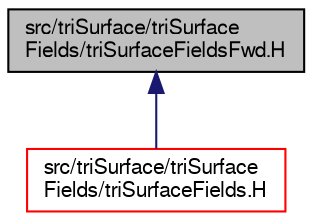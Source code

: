 digraph "src/triSurface/triSurfaceFields/triSurfaceFieldsFwd.H"
{
  bgcolor="transparent";
  edge [fontname="FreeSans",fontsize="10",labelfontname="FreeSans",labelfontsize="10"];
  node [fontname="FreeSans",fontsize="10",shape=record];
  Node166 [label="src/triSurface/triSurface\lFields/triSurfaceFieldsFwd.H",height=0.2,width=0.4,color="black", fillcolor="grey75", style="filled", fontcolor="black"];
  Node166 -> Node167 [dir="back",color="midnightblue",fontsize="10",style="solid",fontname="FreeSans"];
  Node167 [label="src/triSurface/triSurface\lFields/triSurfaceFields.H",height=0.2,width=0.4,color="red",URL="$a17033.html",tooltip="Fields for triSurface. "];
}
